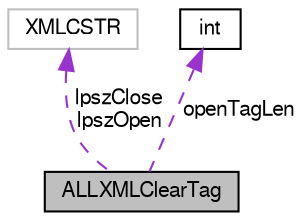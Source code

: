digraph G
{
  bgcolor="transparent";
  edge [fontname="FreeSans",fontsize="10",labelfontname="FreeSans",labelfontsize="10"];
  node [fontname="FreeSans",fontsize="10",shape=record];
  Node1 [label="ALLXMLClearTag",height=0.2,width=0.4,color="black", fillcolor="grey75", style="filled" fontcolor="black"];
  Node2 -> Node1 [dir=back,color="darkorchid3",fontsize="10",style="dashed",label="lpszClose\nlpszOpen",fontname="FreeSans"];
  Node2 [label="XMLCSTR",height=0.2,width=0.4,color="grey75"];
  Node3 -> Node1 [dir=back,color="darkorchid3",fontsize="10",style="dashed",label="openTagLen",fontname="FreeSans"];
  Node3 [label="int",height=0.2,width=0.4,color="black",URL="$classint.html"];
}
